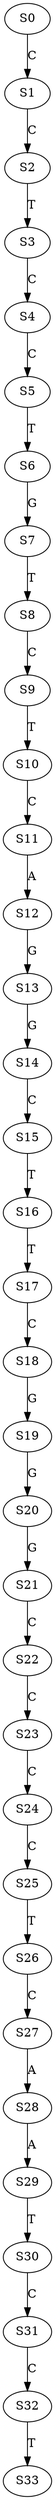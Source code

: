 strict digraph  {
	S0 -> S1 [ label = C ];
	S1 -> S2 [ label = C ];
	S2 -> S3 [ label = T ];
	S3 -> S4 [ label = C ];
	S4 -> S5 [ label = C ];
	S5 -> S6 [ label = T ];
	S6 -> S7 [ label = G ];
	S7 -> S8 [ label = T ];
	S8 -> S9 [ label = C ];
	S9 -> S10 [ label = T ];
	S10 -> S11 [ label = C ];
	S11 -> S12 [ label = A ];
	S12 -> S13 [ label = G ];
	S13 -> S14 [ label = G ];
	S14 -> S15 [ label = C ];
	S15 -> S16 [ label = T ];
	S16 -> S17 [ label = T ];
	S17 -> S18 [ label = C ];
	S18 -> S19 [ label = G ];
	S19 -> S20 [ label = G ];
	S20 -> S21 [ label = G ];
	S21 -> S22 [ label = C ];
	S22 -> S23 [ label = C ];
	S23 -> S24 [ label = C ];
	S24 -> S25 [ label = C ];
	S25 -> S26 [ label = T ];
	S26 -> S27 [ label = C ];
	S27 -> S28 [ label = A ];
	S28 -> S29 [ label = A ];
	S29 -> S30 [ label = T ];
	S30 -> S31 [ label = C ];
	S31 -> S32 [ label = C ];
	S32 -> S33 [ label = T ];
}
